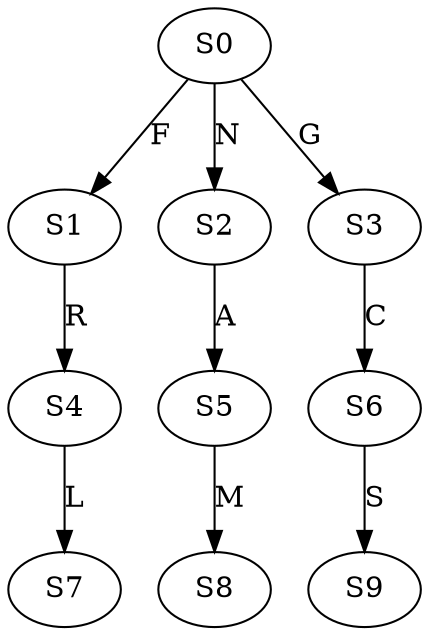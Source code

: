 strict digraph  {
	S0 -> S1 [ label = F ];
	S0 -> S2 [ label = N ];
	S0 -> S3 [ label = G ];
	S1 -> S4 [ label = R ];
	S2 -> S5 [ label = A ];
	S3 -> S6 [ label = C ];
	S4 -> S7 [ label = L ];
	S5 -> S8 [ label = M ];
	S6 -> S9 [ label = S ];
}
